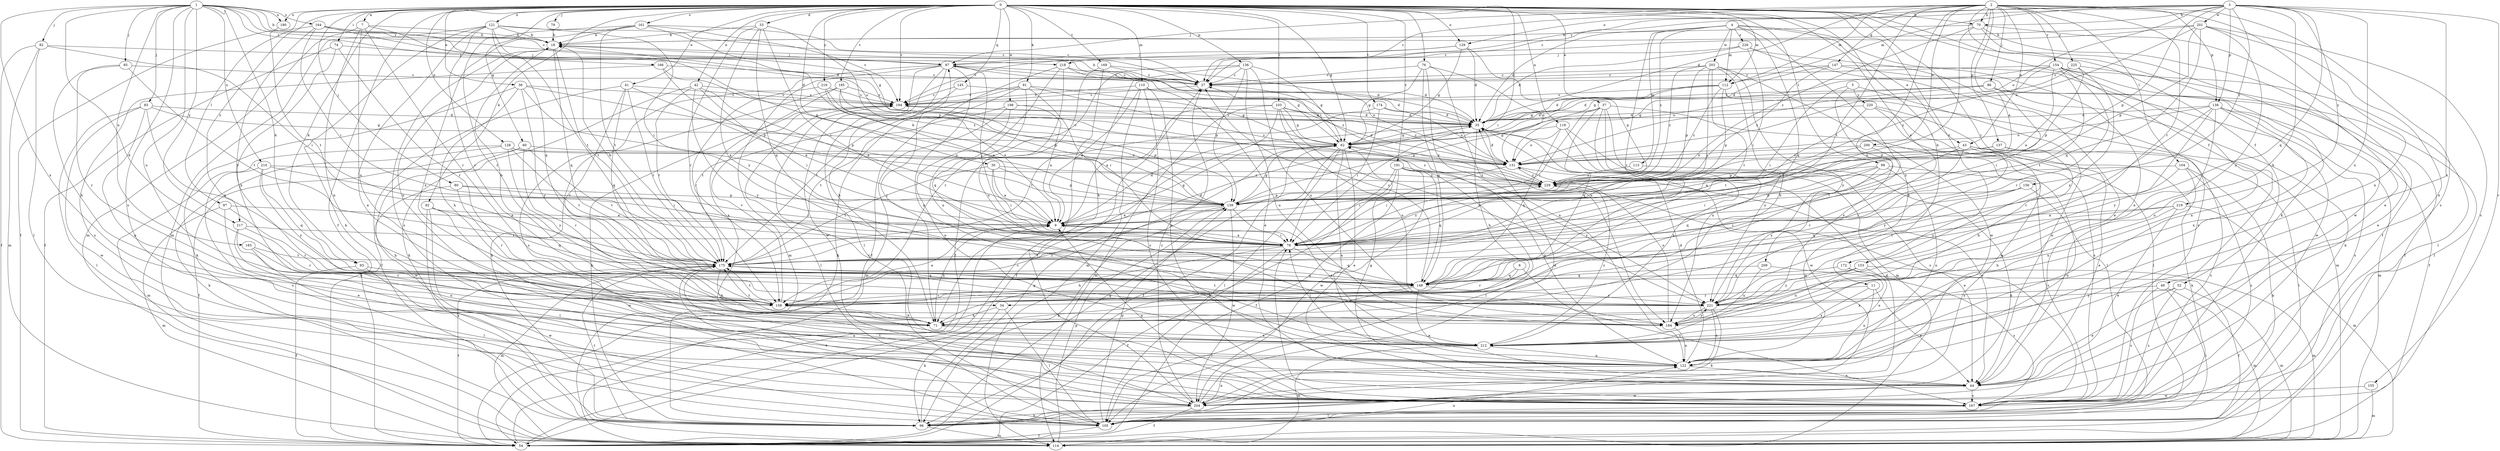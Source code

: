 strict digraph  {
0;
1;
2;
3;
4;
5;
6;
7;
9;
11;
18;
27;
30;
33;
34;
35;
36;
37;
41;
42;
43;
44;
49;
52;
54;
60;
62;
70;
71;
74;
76;
78;
79;
80;
82;
83;
85;
86;
87;
91;
92;
93;
96;
97;
99;
103;
104;
105;
110;
112;
113;
114;
118;
121;
122;
128;
129;
131;
136;
137;
138;
139;
145;
147;
148;
153;
154;
155;
156;
158;
161;
164;
166;
167;
169;
172;
174;
175;
180;
183;
184;
185;
191;
194;
198;
200;
201;
203;
204;
209;
210;
212;
216;
217;
218;
219;
220;
221;
225;
226;
229;
0 -> 7  [label=a];
0 -> 11  [label=b];
0 -> 30  [label=d];
0 -> 33  [label=d];
0 -> 36  [label=e];
0 -> 37  [label=e];
0 -> 41  [label=e];
0 -> 42  [label=e];
0 -> 49  [label=f];
0 -> 52  [label=f];
0 -> 54  [label=f];
0 -> 60  [label=g];
0 -> 62  [label=g];
0 -> 70  [label=h];
0 -> 74  [label=i];
0 -> 76  [label=i];
0 -> 78  [label=i];
0 -> 79  [label=j];
0 -> 80  [label=j];
0 -> 91  [label=k];
0 -> 92  [label=k];
0 -> 93  [label=k];
0 -> 97  [label=l];
0 -> 99  [label=l];
0 -> 103  [label=l];
0 -> 110  [label=m];
0 -> 112  [label=m];
0 -> 118  [label=n];
0 -> 121  [label=n];
0 -> 128  [label=o];
0 -> 129  [label=o];
0 -> 136  [label=p];
0 -> 145  [label=q];
0 -> 153  [label=r];
0 -> 161  [label=s];
0 -> 169  [label=t];
0 -> 172  [label=t];
0 -> 174  [label=t];
0 -> 180  [label=u];
0 -> 185  [label=v];
0 -> 191  [label=v];
0 -> 194  [label=v];
0 -> 198  [label=w];
0 -> 209  [label=x];
0 -> 216  [label=y];
0 -> 217  [label=y];
1 -> 18  [label=b];
1 -> 27  [label=c];
1 -> 34  [label=d];
1 -> 82  [label=j];
1 -> 83  [label=j];
1 -> 85  [label=j];
1 -> 93  [label=k];
1 -> 164  [label=s];
1 -> 166  [label=s];
1 -> 167  [label=s];
1 -> 180  [label=u];
1 -> 183  [label=u];
1 -> 184  [label=u];
1 -> 210  [label=x];
1 -> 212  [label=x];
1 -> 217  [label=y];
1 -> 218  [label=y];
2 -> 9  [label=a];
2 -> 27  [label=c];
2 -> 34  [label=d];
2 -> 35  [label=d];
2 -> 43  [label=e];
2 -> 70  [label=h];
2 -> 86  [label=j];
2 -> 87  [label=j];
2 -> 96  [label=k];
2 -> 104  [label=l];
2 -> 112  [label=m];
2 -> 122  [label=n];
2 -> 137  [label=p];
2 -> 138  [label=p];
2 -> 147  [label=q];
2 -> 153  [label=r];
2 -> 154  [label=r];
2 -> 167  [label=s];
2 -> 175  [label=t];
2 -> 200  [label=w];
2 -> 225  [label=z];
3 -> 27  [label=c];
3 -> 70  [label=h];
3 -> 71  [label=h];
3 -> 112  [label=m];
3 -> 129  [label=o];
3 -> 131  [label=o];
3 -> 138  [label=p];
3 -> 139  [label=p];
3 -> 148  [label=q];
3 -> 155  [label=r];
3 -> 156  [label=r];
3 -> 184  [label=u];
3 -> 201  [label=w];
3 -> 212  [label=x];
3 -> 218  [label=y];
3 -> 219  [label=y];
4 -> 35  [label=d];
4 -> 43  [label=e];
4 -> 44  [label=e];
4 -> 112  [label=m];
4 -> 113  [label=m];
4 -> 122  [label=n];
4 -> 148  [label=q];
4 -> 158  [label=r];
4 -> 203  [label=w];
4 -> 226  [label=z];
4 -> 229  [label=z];
5 -> 44  [label=e];
5 -> 78  [label=i];
5 -> 212  [label=x];
5 -> 220  [label=y];
6 -> 148  [label=q];
6 -> 158  [label=r];
6 -> 167  [label=s];
7 -> 18  [label=b];
7 -> 114  [label=m];
7 -> 122  [label=n];
7 -> 139  [label=p];
7 -> 158  [label=r];
7 -> 184  [label=u];
9 -> 35  [label=d];
9 -> 62  [label=g];
9 -> 71  [label=h];
9 -> 78  [label=i];
11 -> 44  [label=e];
11 -> 122  [label=n];
11 -> 158  [label=r];
11 -> 212  [label=x];
18 -> 87  [label=j];
18 -> 148  [label=q];
18 -> 167  [label=s];
18 -> 175  [label=t];
18 -> 212  [label=x];
27 -> 18  [label=b];
27 -> 194  [label=v];
30 -> 9  [label=a];
30 -> 78  [label=i];
30 -> 139  [label=p];
30 -> 175  [label=t];
30 -> 229  [label=z];
33 -> 18  [label=b];
33 -> 78  [label=i];
33 -> 139  [label=p];
33 -> 148  [label=q];
33 -> 158  [label=r];
33 -> 221  [label=y];
34 -> 71  [label=h];
34 -> 96  [label=k];
34 -> 105  [label=l];
35 -> 62  [label=g];
35 -> 71  [label=h];
35 -> 194  [label=v];
35 -> 204  [label=w];
36 -> 9  [label=a];
36 -> 71  [label=h];
36 -> 96  [label=k];
36 -> 139  [label=p];
36 -> 194  [label=v];
36 -> 221  [label=y];
37 -> 35  [label=d];
37 -> 78  [label=i];
37 -> 105  [label=l];
37 -> 114  [label=m];
37 -> 139  [label=p];
37 -> 148  [label=q];
37 -> 184  [label=u];
37 -> 221  [label=y];
41 -> 9  [label=a];
41 -> 54  [label=f];
41 -> 148  [label=q];
41 -> 158  [label=r];
41 -> 175  [label=t];
41 -> 194  [label=v];
42 -> 9  [label=a];
42 -> 78  [label=i];
42 -> 96  [label=k];
42 -> 175  [label=t];
42 -> 194  [label=v];
42 -> 221  [label=y];
43 -> 44  [label=e];
43 -> 78  [label=i];
43 -> 131  [label=o];
43 -> 158  [label=r];
43 -> 167  [label=s];
43 -> 221  [label=y];
44 -> 62  [label=g];
44 -> 167  [label=s];
44 -> 204  [label=w];
49 -> 105  [label=l];
49 -> 114  [label=m];
49 -> 167  [label=s];
49 -> 221  [label=y];
52 -> 44  [label=e];
52 -> 114  [label=m];
52 -> 167  [label=s];
52 -> 221  [label=y];
54 -> 9  [label=a];
54 -> 27  [label=c];
54 -> 62  [label=g];
54 -> 122  [label=n];
54 -> 175  [label=t];
60 -> 54  [label=f];
60 -> 131  [label=o];
60 -> 158  [label=r];
60 -> 175  [label=t];
60 -> 204  [label=w];
62 -> 27  [label=c];
62 -> 44  [label=e];
62 -> 54  [label=f];
62 -> 105  [label=l];
62 -> 122  [label=n];
62 -> 131  [label=o];
70 -> 18  [label=b];
70 -> 44  [label=e];
70 -> 54  [label=f];
70 -> 78  [label=i];
70 -> 204  [label=w];
70 -> 229  [label=z];
71 -> 87  [label=j];
71 -> 175  [label=t];
71 -> 212  [label=x];
74 -> 54  [label=f];
74 -> 71  [label=h];
74 -> 87  [label=j];
74 -> 158  [label=r];
76 -> 27  [label=c];
76 -> 62  [label=g];
76 -> 122  [label=n];
76 -> 131  [label=o];
76 -> 148  [label=q];
76 -> 184  [label=u];
78 -> 9  [label=a];
78 -> 54  [label=f];
78 -> 71  [label=h];
78 -> 87  [label=j];
78 -> 148  [label=q];
78 -> 175  [label=t];
78 -> 229  [label=z];
79 -> 18  [label=b];
80 -> 71  [label=h];
80 -> 78  [label=i];
80 -> 139  [label=p];
80 -> 158  [label=r];
82 -> 54  [label=f];
82 -> 78  [label=i];
82 -> 87  [label=j];
82 -> 105  [label=l];
82 -> 114  [label=m];
83 -> 35  [label=d];
83 -> 62  [label=g];
83 -> 105  [label=l];
83 -> 122  [label=n];
83 -> 148  [label=q];
83 -> 204  [label=w];
85 -> 27  [label=c];
85 -> 71  [label=h];
85 -> 158  [label=r];
85 -> 175  [label=t];
86 -> 35  [label=d];
86 -> 54  [label=f];
86 -> 62  [label=g];
86 -> 78  [label=i];
86 -> 105  [label=l];
86 -> 194  [label=v];
87 -> 27  [label=c];
87 -> 35  [label=d];
87 -> 62  [label=g];
87 -> 71  [label=h];
87 -> 105  [label=l];
87 -> 114  [label=m];
87 -> 158  [label=r];
87 -> 204  [label=w];
87 -> 212  [label=x];
91 -> 62  [label=g];
91 -> 78  [label=i];
91 -> 96  [label=k];
91 -> 148  [label=q];
91 -> 175  [label=t];
91 -> 194  [label=v];
91 -> 229  [label=z];
92 -> 9  [label=a];
92 -> 96  [label=k];
92 -> 105  [label=l];
92 -> 148  [label=q];
92 -> 204  [label=w];
93 -> 54  [label=f];
93 -> 148  [label=q];
93 -> 204  [label=w];
96 -> 62  [label=g];
96 -> 114  [label=m];
96 -> 175  [label=t];
97 -> 9  [label=a];
97 -> 44  [label=e];
97 -> 114  [label=m];
97 -> 158  [label=r];
99 -> 78  [label=i];
99 -> 122  [label=n];
99 -> 148  [label=q];
99 -> 167  [label=s];
99 -> 221  [label=y];
99 -> 229  [label=z];
103 -> 9  [label=a];
103 -> 35  [label=d];
103 -> 54  [label=f];
103 -> 62  [label=g];
103 -> 114  [label=m];
103 -> 131  [label=o];
103 -> 184  [label=u];
103 -> 221  [label=y];
104 -> 96  [label=k];
104 -> 167  [label=s];
104 -> 212  [label=x];
104 -> 221  [label=y];
104 -> 229  [label=z];
105 -> 35  [label=d];
105 -> 54  [label=f];
105 -> 139  [label=p];
105 -> 175  [label=t];
110 -> 9  [label=a];
110 -> 114  [label=m];
110 -> 122  [label=n];
110 -> 167  [label=s];
110 -> 184  [label=u];
110 -> 194  [label=v];
112 -> 35  [label=d];
112 -> 62  [label=g];
112 -> 114  [label=m];
112 -> 139  [label=p];
112 -> 194  [label=v];
112 -> 229  [label=z];
113 -> 96  [label=k];
113 -> 229  [label=z];
114 -> 139  [label=p];
118 -> 62  [label=g];
118 -> 131  [label=o];
118 -> 148  [label=q];
118 -> 167  [label=s];
118 -> 212  [label=x];
121 -> 18  [label=b];
121 -> 27  [label=c];
121 -> 44  [label=e];
121 -> 78  [label=i];
121 -> 96  [label=k];
121 -> 114  [label=m];
121 -> 148  [label=q];
121 -> 158  [label=r];
121 -> 175  [label=t];
122 -> 35  [label=d];
122 -> 44  [label=e];
122 -> 62  [label=g];
128 -> 96  [label=k];
128 -> 114  [label=m];
128 -> 131  [label=o];
128 -> 175  [label=t];
128 -> 221  [label=y];
128 -> 229  [label=z];
129 -> 35  [label=d];
129 -> 62  [label=g];
129 -> 87  [label=j];
129 -> 139  [label=p];
129 -> 194  [label=v];
131 -> 35  [label=d];
131 -> 44  [label=e];
131 -> 78  [label=i];
131 -> 229  [label=z];
136 -> 27  [label=c];
136 -> 44  [label=e];
136 -> 62  [label=g];
136 -> 71  [label=h];
136 -> 139  [label=p];
136 -> 158  [label=r];
136 -> 184  [label=u];
137 -> 71  [label=h];
137 -> 105  [label=l];
137 -> 131  [label=o];
137 -> 139  [label=p];
138 -> 35  [label=d];
138 -> 114  [label=m];
138 -> 131  [label=o];
138 -> 158  [label=r];
138 -> 167  [label=s];
138 -> 184  [label=u];
138 -> 212  [label=x];
138 -> 221  [label=y];
139 -> 9  [label=a];
139 -> 18  [label=b];
139 -> 62  [label=g];
139 -> 96  [label=k];
139 -> 158  [label=r];
139 -> 204  [label=w];
139 -> 212  [label=x];
145 -> 35  [label=d];
145 -> 175  [label=t];
145 -> 194  [label=v];
147 -> 27  [label=c];
147 -> 35  [label=d];
147 -> 96  [label=k];
147 -> 204  [label=w];
147 -> 229  [label=z];
148 -> 27  [label=c];
148 -> 44  [label=e];
148 -> 105  [label=l];
148 -> 158  [label=r];
148 -> 221  [label=y];
153 -> 114  [label=m];
153 -> 148  [label=q];
153 -> 184  [label=u];
153 -> 212  [label=x];
153 -> 221  [label=y];
154 -> 9  [label=a];
154 -> 27  [label=c];
154 -> 54  [label=f];
154 -> 62  [label=g];
154 -> 105  [label=l];
154 -> 122  [label=n];
154 -> 158  [label=r];
154 -> 175  [label=t];
154 -> 229  [label=z];
155 -> 114  [label=m];
155 -> 204  [label=w];
156 -> 78  [label=i];
156 -> 122  [label=n];
156 -> 139  [label=p];
156 -> 148  [label=q];
158 -> 9  [label=a];
158 -> 18  [label=b];
158 -> 71  [label=h];
158 -> 175  [label=t];
158 -> 194  [label=v];
161 -> 18  [label=b];
161 -> 27  [label=c];
161 -> 62  [label=g];
161 -> 158  [label=r];
161 -> 175  [label=t];
161 -> 194  [label=v];
161 -> 212  [label=x];
164 -> 18  [label=b];
164 -> 35  [label=d];
164 -> 54  [label=f];
164 -> 78  [label=i];
164 -> 131  [label=o];
164 -> 221  [label=y];
166 -> 27  [label=c];
166 -> 139  [label=p];
166 -> 167  [label=s];
166 -> 229  [label=z];
167 -> 9  [label=a];
167 -> 78  [label=i];
167 -> 105  [label=l];
167 -> 175  [label=t];
167 -> 194  [label=v];
169 -> 27  [label=c];
169 -> 54  [label=f];
169 -> 131  [label=o];
169 -> 204  [label=w];
172 -> 148  [label=q];
172 -> 167  [label=s];
172 -> 212  [label=x];
174 -> 35  [label=d];
174 -> 78  [label=i];
174 -> 131  [label=o];
174 -> 175  [label=t];
175 -> 18  [label=b];
175 -> 35  [label=d];
175 -> 71  [label=h];
175 -> 114  [label=m];
175 -> 148  [label=q];
180 -> 175  [label=t];
183 -> 105  [label=l];
183 -> 158  [label=r];
183 -> 175  [label=t];
184 -> 122  [label=n];
184 -> 131  [label=o];
184 -> 221  [label=y];
185 -> 9  [label=a];
185 -> 96  [label=k];
185 -> 131  [label=o];
185 -> 194  [label=v];
185 -> 212  [label=x];
191 -> 54  [label=f];
191 -> 78  [label=i];
191 -> 96  [label=k];
191 -> 105  [label=l];
191 -> 148  [label=q];
191 -> 204  [label=w];
191 -> 221  [label=y];
191 -> 229  [label=z];
194 -> 35  [label=d];
194 -> 96  [label=k];
194 -> 105  [label=l];
194 -> 139  [label=p];
198 -> 9  [label=a];
198 -> 35  [label=d];
198 -> 114  [label=m];
198 -> 122  [label=n];
198 -> 175  [label=t];
200 -> 9  [label=a];
200 -> 96  [label=k];
200 -> 131  [label=o];
200 -> 158  [label=r];
201 -> 18  [label=b];
201 -> 27  [label=c];
201 -> 122  [label=n];
201 -> 131  [label=o];
201 -> 139  [label=p];
201 -> 148  [label=q];
201 -> 167  [label=s];
201 -> 221  [label=y];
203 -> 27  [label=c];
203 -> 71  [label=h];
203 -> 78  [label=i];
203 -> 139  [label=p];
203 -> 175  [label=t];
203 -> 204  [label=w];
203 -> 221  [label=y];
203 -> 229  [label=z];
204 -> 27  [label=c];
204 -> 35  [label=d];
204 -> 54  [label=f];
204 -> 96  [label=k];
204 -> 122  [label=n];
209 -> 54  [label=f];
209 -> 148  [label=q];
209 -> 184  [label=u];
210 -> 78  [label=i];
210 -> 148  [label=q];
210 -> 167  [label=s];
210 -> 221  [label=y];
210 -> 229  [label=z];
212 -> 78  [label=i];
212 -> 114  [label=m];
212 -> 122  [label=n];
212 -> 229  [label=z];
216 -> 9  [label=a];
216 -> 139  [label=p];
216 -> 167  [label=s];
216 -> 194  [label=v];
217 -> 71  [label=h];
217 -> 78  [label=i];
217 -> 122  [label=n];
217 -> 158  [label=r];
218 -> 27  [label=c];
218 -> 35  [label=d];
218 -> 54  [label=f];
218 -> 184  [label=u];
218 -> 212  [label=x];
218 -> 229  [label=z];
219 -> 9  [label=a];
219 -> 44  [label=e];
219 -> 71  [label=h];
219 -> 114  [label=m];
219 -> 175  [label=t];
220 -> 35  [label=d];
220 -> 105  [label=l];
220 -> 167  [label=s];
220 -> 175  [label=t];
220 -> 204  [label=w];
221 -> 96  [label=k];
221 -> 122  [label=n];
221 -> 175  [label=t];
221 -> 184  [label=u];
225 -> 27  [label=c];
225 -> 44  [label=e];
225 -> 131  [label=o];
225 -> 139  [label=p];
225 -> 221  [label=y];
226 -> 35  [label=d];
226 -> 44  [label=e];
226 -> 78  [label=i];
226 -> 87  [label=j];
226 -> 167  [label=s];
229 -> 27  [label=c];
229 -> 44  [label=e];
229 -> 139  [label=p];
}
